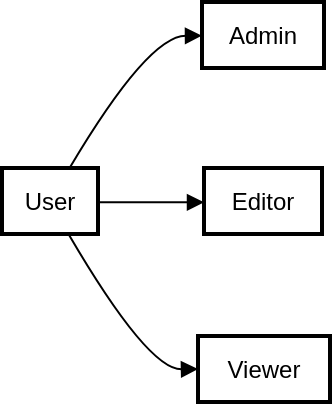 <mxfile version="24.7.6">
  <diagram name="Page-1" id="z2S3zY8t4xg4aSLasH-x">
    <mxGraphModel>
      <root>
        <mxCell id="0" />
        <mxCell id="1" parent="0" />
        <mxCell id="2" value="User" style="whiteSpace=wrap;strokeWidth=2;" vertex="1" parent="1">
          <mxGeometry y="83" width="48" height="33" as="geometry" />
        </mxCell>
        <mxCell id="3" value="Admin" style="whiteSpace=wrap;strokeWidth=2;" vertex="1" parent="1">
          <mxGeometry x="100" width="61" height="33" as="geometry" />
        </mxCell>
        <mxCell id="4" value="Editor" style="whiteSpace=wrap;strokeWidth=2;" vertex="1" parent="1">
          <mxGeometry x="101" y="83" width="59" height="33" as="geometry" />
        </mxCell>
        <mxCell id="5" value="Viewer" style="whiteSpace=wrap;strokeWidth=2;" vertex="1" parent="1">
          <mxGeometry x="98" y="167" width="66" height="33" as="geometry" />
        </mxCell>
        <mxCell id="6" value="" style="curved=1;startArrow=none;endArrow=block;exitX=0.7;exitY=0.01;entryX=0.01;entryY=0.51;" edge="1" parent="1" source="2" target="3">
          <mxGeometry relative="1" as="geometry">
            <Array as="points">
              <mxPoint x="73" y="17" />
            </Array>
          </mxGeometry>
        </mxCell>
        <mxCell id="7" value="" style="curved=1;startArrow=none;endArrow=block;exitX=1;exitY=0.52;entryX=0;entryY=0.52;" edge="1" parent="1" source="2" target="4">
          <mxGeometry relative="1" as="geometry">
            <Array as="points" />
          </mxGeometry>
        </mxCell>
        <mxCell id="8" value="" style="curved=1;startArrow=none;endArrow=block;exitX=0.7;exitY=1.02;entryX=0;entryY=0.5;" edge="1" parent="1" source="2" target="5">
          <mxGeometry relative="1" as="geometry">
            <Array as="points">
              <mxPoint x="73" y="184" />
            </Array>
          </mxGeometry>
        </mxCell>
      </root>
    </mxGraphModel>
  </diagram>
</mxfile>
